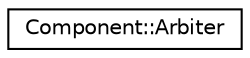 digraph "Graphical Class Hierarchy"
{
  edge [fontname="Helvetica",fontsize="10",labelfontname="Helvetica",labelfontsize="10"];
  node [fontname="Helvetica",fontsize="10",shape=record];
  rankdir="LR";
  Node1 [label="Component::Arbiter",height=0.2,width=0.4,color="black", fillcolor="white", style="filled",URL="$class_component_1_1_arbiter.html",tooltip="Enables intra-component communications. "];
}

